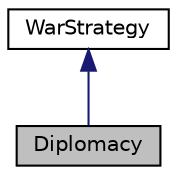 digraph "Diplomacy"
{
 // LATEX_PDF_SIZE
  edge [fontname="Helvetica",fontsize="10",labelfontname="Helvetica",labelfontsize="10"];
  node [fontname="Helvetica",fontsize="10",shape=record];
  Node1 [label="Diplomacy",height=0.2,width=0.4,color="black", fillcolor="grey75", style="filled", fontcolor="black",tooltip="A Diplomacy class. ConcreteStrategy Class for the StrategyPattern ."];
  Node2 -> Node1 [dir="back",color="midnightblue",fontsize="10",style="solid",fontname="Helvetica"];
  Node2 [label="WarStrategy",height=0.2,width=0.4,color="black", fillcolor="white", style="filled",URL="$classWarStrategy.html",tooltip="A WarStrategy class. Abstract class that represents the Startegy Class in the Strategy Pattern."];
}
